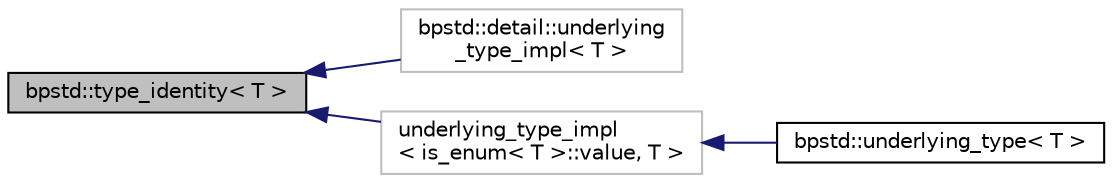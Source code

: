 digraph "bpstd::type_identity&lt; T &gt;"
{
  edge [fontname="Helvetica",fontsize="10",labelfontname="Helvetica",labelfontsize="10"];
  node [fontname="Helvetica",fontsize="10",shape=record];
  rankdir="LR";
  Node0 [label="bpstd::type_identity\< T \>",height=0.2,width=0.4,color="black", fillcolor="grey75", style="filled", fontcolor="black"];
  Node0 -> Node1 [dir="back",color="midnightblue",fontsize="10",style="solid",fontname="Helvetica"];
  Node1 [label="bpstd::detail::underlying\l_type_impl\< T \>",height=0.2,width=0.4,color="grey75", fillcolor="white", style="filled"];
  Node0 -> Node2 [dir="back",color="midnightblue",fontsize="10",style="solid",fontname="Helvetica"];
  Node2 [label="underlying_type_impl\l\< is_enum\< T \>::value, T \>",height=0.2,width=0.4,color="grey75", fillcolor="white", style="filled"];
  Node2 -> Node3 [dir="back",color="midnightblue",fontsize="10",style="solid",fontname="Helvetica"];
  Node3 [label="bpstd::underlying_type\< T \>",height=0.2,width=0.4,color="black", fillcolor="white", style="filled",URL="$d1/dee/structbpstd_1_1underlying__type.html"];
}

